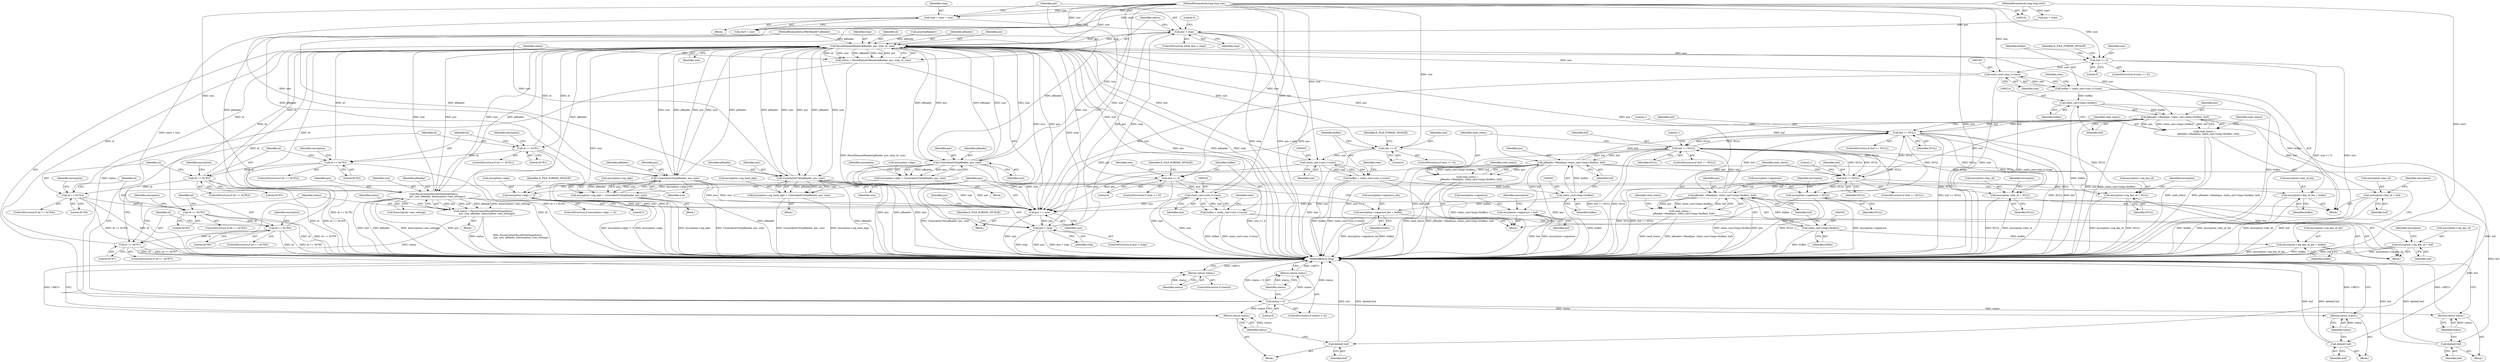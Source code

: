 digraph "0_Android_cc274e2abe8b2a6698a5c47d8aa4bb45f1f9538d_52@integer" {
"1000117" [label="(Call,stop = start + size)"];
"1000103" [label="(MethodParameterIn,long long start)"];
"1000104" [label="(MethodParameterIn,long long size)"];
"1000123" [label="(Call,pos < stop)"];
"1000132" [label="(Call,ParseElementHeader(pReader, pos, stop, id, size))"];
"1000130" [label="(Call,status = ParseElementHeader(pReader, pos, stop, id, size))"];
"1000139" [label="(Call,status < 0)"];
"1000142" [label="(Return,return status;)"];
"1000222" [label="(Return,return status;)"];
"1000291" [label="(Return,return status;)"];
"1000360" [label="(Return,return status;)"];
"1000145" [label="(Call,id == 0x7E1)"];
"1000167" [label="(Call,id == 0x7E2)"];
"1000236" [label="(Call,id == 0x7E3)"];
"1000305" [label="(Call,id == 0x7E4)"];
"1000374" [label="(Call,id == 0x7E5)"];
"1000388" [label="(Call,id == 0x7E6)"];
"1000402" [label="(Call,id == 0x7E7)"];
"1000153" [label="(Call,UnserializeUInt(pReader, pos, size))"];
"1000149" [label="(Call,encryption->algo = UnserializeUInt(pReader, pos, size))"];
"1000158" [label="(Call,encryption->algo != 5)"];
"1000421" [label="(Call,pos += size)"];
"1000425" [label="(Call,pos > stop)"];
"1000185" [label="(Call,size <= 0)"];
"1000193" [label="(Call,static_cast<size_t>(size))"];
"1000191" [label="(Call,buflen = static_cast<size_t>(size))"];
"1000213" [label="(Call,static_cast<long>(buflen))"];
"1000211" [label="(Call,pReader->Read(pos, static_cast<long>(buflen), buf))"];
"1000202" [label="(Call,buf == NULL)"];
"1000174" [label="(Call,encryption->key_id = NULL)"];
"1000243" [label="(Call,encryption->signature = NULL)"];
"1000271" [label="(Call,buf == NULL)"];
"1000280" [label="(Call,pReader->Read(pos, static_cast<long>(buflen), buf))"];
"1000278" [label="(Call,read_status =\n          pReader->Read(pos, static_cast<long>(buflen), buf))"];
"1000289" [label="(Call,delete[] buf)"];
"1000293" [label="(Call,encryption->signature = buf)"];
"1000340" [label="(Call,buf == NULL)"];
"1000312" [label="(Call,encryption->sig_key_id = NULL)"];
"1000349" [label="(Call,pReader->Read(pos, static_cast<long>(buflen), buf))"];
"1000347" [label="(Call,read_status =\n          pReader->Read(pos, static_cast<long>(buflen), buf))"];
"1000358" [label="(Call,delete[] buf)"];
"1000362" [label="(Call,encryption->sig_key_id = buf)"];
"1000209" [label="(Call,read_status =\n          pReader->Read(pos, static_cast<long>(buflen), buf))"];
"1000220" [label="(Call,delete[] buf)"];
"1000224" [label="(Call,encryption->key_id = buf)"];
"1000229" [label="(Call,encryption->key_id_len = buflen)"];
"1000254" [label="(Call,size <= 0)"];
"1000262" [label="(Call,static_cast<size_t>(size))"];
"1000260" [label="(Call,buflen = static_cast<size_t>(size))"];
"1000282" [label="(Call,static_cast<long>(buflen))"];
"1000298" [label="(Call,encryption->signature_len = buflen)"];
"1000323" [label="(Call,size <= 0)"];
"1000331" [label="(Call,static_cast<size_t>(size))"];
"1000329" [label="(Call,buflen = static_cast<size_t>(size))"];
"1000351" [label="(Call,static_cast<long>(buflen))"];
"1000367" [label="(Call,encryption->sig_key_id_len = buflen)"];
"1000382" [label="(Call,UnserializeUInt(pReader, pos, size))"];
"1000378" [label="(Call,encryption->sig_algo = UnserializeUInt(pReader, pos, size))"];
"1000396" [label="(Call,UnserializeUInt(pReader, pos, size))"];
"1000392" [label="(Call,encryption->sig_hash_algo = UnserializeUInt(pReader, pos, size))"];
"1000409" [label="(Call,ParseContentEncAESSettingsEntry(\n          pos, size, pReader, &encryption->aes_settings))"];
"1000407" [label="(Call,status = ParseContentEncAESSettingsEntry(\n          pos, size, pReader, &encryption->aes_settings))"];
"1000419" [label="(Return,return status;)"];
"1000292" [label="(Identifier,status)"];
"1000385" [label="(Identifier,size)"];
"1000243" [label="(Call,encryption->signature = NULL)"];
"1000349" [label="(Call,pReader->Read(pos, static_cast<long>(buflen), buf))"];
"1000220" [label="(Call,delete[] buf)"];
"1000258" [label="(Identifier,E_FILE_FORMAT_INVALID)"];
"1000151" [label="(Identifier,encryption)"];
"1000186" [label="(Identifier,size)"];
"1000362" [label="(Call,encryption->sig_key_id = buf)"];
"1000273" [label="(Identifier,NULL)"];
"1000422" [label="(Identifier,pos)"];
"1000137" [label="(Identifier,size)"];
"1000212" [label="(Identifier,pos)"];
"1000270" [label="(ControlStructure,if (buf == NULL))"];
"1000373" [label="(ControlStructure,if (id == 0x7E5))"];
"1000380" [label="(Identifier,encryption)"];
"1000117" [label="(Call,stop = start + size)"];
"1000141" [label="(Literal,0)"];
"1000213" [label="(Call,static_cast<long>(buflen))"];
"1000210" [label="(Identifier,read_status)"];
"1000219" [label="(Block,)"];
"1000156" [label="(Identifier,size)"];
"1000118" [label="(Identifier,stop)"];
"1000271" [label="(Call,buf == NULL)"];
"1000290" [label="(Identifier,buf)"];
"1000390" [label="(Literal,0x7E6)"];
"1000404" [label="(Literal,0x7E7)"];
"1000211" [label="(Call,pReader->Read(pos, static_cast<long>(buflen), buf))"];
"1000124" [label="(Identifier,pos)"];
"1000146" [label="(Identifier,id)"];
"1000178" [label="(Identifier,NULL)"];
"1000402" [label="(Call,id == 0x7E7)"];
"1000410" [label="(Identifier,pos)"];
"1000162" [label="(Literal,5)"];
"1000304" [label="(ControlStructure,if (id == 0x7E4))"];
"1000228" [label="(Identifier,buf)"];
"1000233" [label="(Identifier,buflen)"];
"1000241" [label="(Identifier,encryption)"];
"1000426" [label="(Identifier,pos)"];
"1000195" [label="(Identifier,size)"];
"1000154" [label="(Identifier,pReader)"];
"1000306" [label="(Identifier,id)"];
"1000132" [label="(Call,ParseElementHeader(pReader, pos, stop, id, size))"];
"1000170" [label="(Block,)"];
"1000313" [label="(Call,encryption->sig_key_id)"];
"1000145" [label="(Call,id == 0x7E1)"];
"1000209" [label="(Call,read_status =\n          pReader->Read(pos, static_cast<long>(buflen), buf))"];
"1000356" [label="(Identifier,read_status)"];
"1000431" [label="(Literal,0)"];
"1000379" [label="(Call,encryption->sig_algo)"];
"1000236" [label="(Call,id == 0x7E3)"];
"1000123" [label="(Call,pos < stop)"];
"1000144" [label="(ControlStructure,if (id == 0x7E1))"];
"1000325" [label="(Literal,0)"];
"1000126" [label="(Block,)"];
"1000287" [label="(Identifier,read_status)"];
"1000319" [label="(Identifier,encryption)"];
"1000247" [label="(Identifier,NULL)"];
"1000401" [label="(ControlStructure,if (id == 0x7E7))"];
"1000335" [label="(Identifier,char)"];
"1000367" [label="(Call,encryption->sig_key_id_len = buflen)"];
"1000143" [label="(Identifier,status)"];
"1000331" [label="(Call,static_cast<size_t>(size))"];
"1000167" [label="(Call,id == 0x7E2)"];
"1000291" [label="(Return,return status;)"];
"1000215" [label="(Identifier,buflen)"];
"1000297" [label="(Identifier,buf)"];
"1000256" [label="(Literal,0)"];
"1000371" [label="(Identifier,buflen)"];
"1000398" [label="(Identifier,pos)"];
"1000323" [label="(Call,size <= 0)"];
"1000189" [label="(Identifier,E_FILE_FORMAT_INVALID)"];
"1000340" [label="(Call,buf == NULL)"];
"1000432" [label="(MethodReturn,long)"];
"1000142" [label="(Return,return status;)"];
"1000164" [label="(Identifier,E_FILE_FORMAT_INVALID)"];
"1000119" [label="(Call,start + size)"];
"1000136" [label="(Identifier,id)"];
"1000160" [label="(Identifier,encryption)"];
"1000169" [label="(Literal,0x7E2)"];
"1000216" [label="(Identifier,buf)"];
"1000308" [label="(Block,)"];
"1000264" [label="(Identifier,size)"];
"1000375" [label="(Identifier,id)"];
"1000341" [label="(Identifier,buf)"];
"1000168" [label="(Identifier,id)"];
"1000423" [label="(Identifier,size)"];
"1000407" [label="(Call,status = ParseContentEncAESSettingsEntry(\n          pos, size, pReader, &encryption->aes_settings))"];
"1000149" [label="(Call,encryption->algo = UnserializeUInt(pReader, pos, size))"];
"1000244" [label="(Call,encryption->signature)"];
"1000272" [label="(Identifier,buf)"];
"1000383" [label="(Identifier,pReader)"];
"1000288" [label="(Block,)"];
"1000192" [label="(Identifier,buflen)"];
"1000260" [label="(Call,buflen = static_cast<size_t>(size))"];
"1000231" [label="(Identifier,encryption)"];
"1000361" [label="(Identifier,status)"];
"1000405" [label="(Block,)"];
"1000378" [label="(Call,encryption->sig_algo = UnserializeUInt(pReader, pos, size))"];
"1000310" [label="(Identifier,encryption)"];
"1000351" [label="(Call,static_cast<long>(buflen))"];
"1000425" [label="(Call,pos > stop)"];
"1000285" [label="(Identifier,buf)"];
"1000279" [label="(Identifier,read_status)"];
"1000348" [label="(Identifier,read_status)"];
"1000387" [label="(ControlStructure,if (id == 0x7E6))"];
"1000175" [label="(Call,encryption->key_id)"];
"1000250" [label="(Identifier,encryption)"];
"1000224" [label="(Call,encryption->key_id = buf)"];
"1000330" [label="(Identifier,buflen)"];
"1000427" [label="(Identifier,stop)"];
"1000345" [label="(Literal,1)"];
"1000122" [label="(ControlStructure,while (pos < stop))"];
"1000281" [label="(Identifier,pos)"];
"1000294" [label="(Call,encryption->signature)"];
"1000366" [label="(Identifier,buf)"];
"1000130" [label="(Call,status = ParseElementHeader(pReader, pos, stop, id, size))"];
"1000360" [label="(Return,return status;)"];
"1000222" [label="(Return,return status;)"];
"1000155" [label="(Identifier,pos)"];
"1000157" [label="(ControlStructure,if (encryption->algo != 5))"];
"1000104" [label="(MethodParameterIn,long long size)"];
"1000204" [label="(Identifier,NULL)"];
"1000305" [label="(Call,id == 0x7E4)"];
"1000359" [label="(Identifier,buf)"];
"1000148" [label="(Block,)"];
"1000108" [label="(Call,assert(pReader))"];
"1000147" [label="(Literal,0x7E1)"];
"1000289" [label="(Call,delete[] buf)"];
"1000354" [label="(Identifier,buf)"];
"1000409" [label="(Call,ParseContentEncAESSettingsEntry(\n          pos, size, pReader, &encryption->aes_settings))"];
"1000376" [label="(Literal,0x7E5)"];
"1000230" [label="(Call,encryption->key_id_len)"];
"1000299" [label="(Call,encryption->signature_len)"];
"1000153" [label="(Call,UnserializeUInt(pReader, pos, size))"];
"1000133" [label="(Identifier,pReader)"];
"1000300" [label="(Identifier,encryption)"];
"1000393" [label="(Call,encryption->sig_hash_algo)"];
"1000131" [label="(Identifier,status)"];
"1000107" [label="(Block,)"];
"1000421" [label="(Call,pos += size)"];
"1000103" [label="(MethodParameterIn,long long start)"];
"1000282" [label="(Call,static_cast<long>(buflen))"];
"1000347" [label="(Call,read_status =\n          pReader->Read(pos, static_cast<long>(buflen), buf))"];
"1000329" [label="(Call,buflen = static_cast<size_t>(size))"];
"1000253" [label="(ControlStructure,if (size <= 0))"];
"1000358" [label="(Call,delete[] buf)"];
"1000368" [label="(Call,encryption->sig_key_id_len)"];
"1000134" [label="(Identifier,pos)"];
"1000280" [label="(Call,pReader->Read(pos, static_cast<long>(buflen), buf))"];
"1000408" [label="(Identifier,status)"];
"1000174" [label="(Call,encryption->key_id = NULL)"];
"1000420" [label="(Identifier,status)"];
"1000276" [label="(Literal,1)"];
"1000417" [label="(ControlStructure,if (status))"];
"1000105" [label="(MethodParameterIn,IMkvReader* pReader)"];
"1000150" [label="(Call,encryption->algo)"];
"1000394" [label="(Identifier,encryption)"];
"1000158" [label="(Call,encryption->algo != 5)"];
"1000262" [label="(Call,static_cast<size_t>(size))"];
"1000403" [label="(Identifier,id)"];
"1000389" [label="(Identifier,id)"];
"1000384" [label="(Identifier,pos)"];
"1000342" [label="(Identifier,NULL)"];
"1000324" [label="(Identifier,size)"];
"1000392" [label="(Call,encryption->sig_hash_algo = UnserializeUInt(pReader, pos, size))"];
"1000369" [label="(Identifier,encryption)"];
"1000254" [label="(Call,size <= 0)"];
"1000278" [label="(Call,read_status =\n          pReader->Read(pos, static_cast<long>(buflen), buf))"];
"1000327" [label="(Identifier,E_FILE_FORMAT_INVALID)"];
"1000139" [label="(Call,status < 0)"];
"1000166" [label="(ControlStructure,if (id == 0x7E2))"];
"1000197" [label="(Identifier,char)"];
"1000388" [label="(Call,id == 0x7E6)"];
"1000382" [label="(Call,UnserializeUInt(pReader, pos, size))"];
"1000307" [label="(Literal,0x7E4)"];
"1000413" [label="(Call,&encryption->aes_settings)"];
"1000374" [label="(Call,id == 0x7E5)"];
"1000316" [label="(Identifier,NULL)"];
"1000221" [label="(Identifier,buf)"];
"1000191" [label="(Call,buflen = static_cast<size_t>(size))"];
"1000411" [label="(Identifier,size)"];
"1000424" [label="(ControlStructure,if (pos > stop))"];
"1000223" [label="(Identifier,status)"];
"1000284" [label="(Identifier,buflen)"];
"1000225" [label="(Call,encryption->key_id)"];
"1000140" [label="(Identifier,status)"];
"1000113" [label="(Call,pos = start)"];
"1000184" [label="(ControlStructure,if (size <= 0))"];
"1000353" [label="(Identifier,buflen)"];
"1000418" [label="(Identifier,status)"];
"1000138" [label="(ControlStructure,if (status < 0))"];
"1000135" [label="(Identifier,stop)"];
"1000203" [label="(Identifier,buf)"];
"1000298" [label="(Call,encryption->signature_len = buflen)"];
"1000312" [label="(Call,encryption->sig_key_id = NULL)"];
"1000391" [label="(Block,)"];
"1000419" [label="(Return,return status;)"];
"1000396" [label="(Call,UnserializeUInt(pReader, pos, size))"];
"1000237" [label="(Identifier,id)"];
"1000229" [label="(Call,encryption->key_id_len = buflen)"];
"1000266" [label="(Identifier,char)"];
"1000207" [label="(Literal,1)"];
"1000159" [label="(Call,encryption->algo)"];
"1000125" [label="(Identifier,stop)"];
"1000187" [label="(Literal,0)"];
"1000293" [label="(Call,encryption->signature = buf)"];
"1000377" [label="(Block,)"];
"1000255" [label="(Identifier,size)"];
"1000429" [label="(Identifier,E_FILE_FORMAT_INVALID)"];
"1000322" [label="(ControlStructure,if (size <= 0))"];
"1000235" [label="(ControlStructure,if (id == 0x7E3))"];
"1000397" [label="(Identifier,pReader)"];
"1000202" [label="(Call,buf == NULL)"];
"1000350" [label="(Identifier,pos)"];
"1000238" [label="(Literal,0x7E3)"];
"1000201" [label="(ControlStructure,if (buf == NULL))"];
"1000399" [label="(Identifier,size)"];
"1000261" [label="(Identifier,buflen)"];
"1000412" [label="(Identifier,pReader)"];
"1000357" [label="(Block,)"];
"1000218" [label="(Identifier,read_status)"];
"1000333" [label="(Identifier,size)"];
"1000339" [label="(ControlStructure,if (buf == NULL))"];
"1000172" [label="(Identifier,encryption)"];
"1000185" [label="(Call,size <= 0)"];
"1000193" [label="(Call,static_cast<size_t>(size))"];
"1000363" [label="(Call,encryption->sig_key_id)"];
"1000302" [label="(Identifier,buflen)"];
"1000239" [label="(Block,)"];
"1000181" [label="(Identifier,encryption)"];
"1000117" -> "1000107"  [label="AST: "];
"1000117" -> "1000119"  [label="CFG: "];
"1000118" -> "1000117"  [label="AST: "];
"1000119" -> "1000117"  [label="AST: "];
"1000124" -> "1000117"  [label="CFG: "];
"1000117" -> "1000432"  [label="DDG: start + size"];
"1000103" -> "1000117"  [label="DDG: start"];
"1000104" -> "1000117"  [label="DDG: size"];
"1000117" -> "1000123"  [label="DDG: stop"];
"1000103" -> "1000102"  [label="AST: "];
"1000103" -> "1000432"  [label="DDG: start"];
"1000103" -> "1000113"  [label="DDG: start"];
"1000103" -> "1000119"  [label="DDG: start"];
"1000104" -> "1000102"  [label="AST: "];
"1000104" -> "1000432"  [label="DDG: size"];
"1000104" -> "1000119"  [label="DDG: size"];
"1000104" -> "1000132"  [label="DDG: size"];
"1000104" -> "1000153"  [label="DDG: size"];
"1000104" -> "1000185"  [label="DDG: size"];
"1000104" -> "1000193"  [label="DDG: size"];
"1000104" -> "1000254"  [label="DDG: size"];
"1000104" -> "1000262"  [label="DDG: size"];
"1000104" -> "1000323"  [label="DDG: size"];
"1000104" -> "1000331"  [label="DDG: size"];
"1000104" -> "1000382"  [label="DDG: size"];
"1000104" -> "1000396"  [label="DDG: size"];
"1000104" -> "1000409"  [label="DDG: size"];
"1000104" -> "1000421"  [label="DDG: size"];
"1000123" -> "1000122"  [label="AST: "];
"1000123" -> "1000125"  [label="CFG: "];
"1000124" -> "1000123"  [label="AST: "];
"1000125" -> "1000123"  [label="AST: "];
"1000131" -> "1000123"  [label="CFG: "];
"1000431" -> "1000123"  [label="CFG: "];
"1000123" -> "1000432"  [label="DDG: stop"];
"1000123" -> "1000432"  [label="DDG: pos < stop"];
"1000123" -> "1000432"  [label="DDG: pos"];
"1000113" -> "1000123"  [label="DDG: pos"];
"1000425" -> "1000123"  [label="DDG: pos"];
"1000425" -> "1000123"  [label="DDG: stop"];
"1000123" -> "1000132"  [label="DDG: pos"];
"1000123" -> "1000132"  [label="DDG: stop"];
"1000132" -> "1000130"  [label="AST: "];
"1000132" -> "1000137"  [label="CFG: "];
"1000133" -> "1000132"  [label="AST: "];
"1000134" -> "1000132"  [label="AST: "];
"1000135" -> "1000132"  [label="AST: "];
"1000136" -> "1000132"  [label="AST: "];
"1000137" -> "1000132"  [label="AST: "];
"1000130" -> "1000132"  [label="CFG: "];
"1000132" -> "1000432"  [label="DDG: pos"];
"1000132" -> "1000432"  [label="DDG: pReader"];
"1000132" -> "1000432"  [label="DDG: stop"];
"1000132" -> "1000432"  [label="DDG: id"];
"1000132" -> "1000432"  [label="DDG: size"];
"1000132" -> "1000130"  [label="DDG: id"];
"1000132" -> "1000130"  [label="DDG: size"];
"1000132" -> "1000130"  [label="DDG: pReader"];
"1000132" -> "1000130"  [label="DDG: stop"];
"1000132" -> "1000130"  [label="DDG: pos"];
"1000396" -> "1000132"  [label="DDG: pReader"];
"1000396" -> "1000132"  [label="DDG: size"];
"1000382" -> "1000132"  [label="DDG: pReader"];
"1000382" -> "1000132"  [label="DDG: size"];
"1000409" -> "1000132"  [label="DDG: pReader"];
"1000409" -> "1000132"  [label="DDG: size"];
"1000153" -> "1000132"  [label="DDG: pReader"];
"1000153" -> "1000132"  [label="DDG: size"];
"1000108" -> "1000132"  [label="DDG: pReader"];
"1000105" -> "1000132"  [label="DDG: pReader"];
"1000167" -> "1000132"  [label="DDG: id"];
"1000374" -> "1000132"  [label="DDG: id"];
"1000236" -> "1000132"  [label="DDG: id"];
"1000388" -> "1000132"  [label="DDG: id"];
"1000402" -> "1000132"  [label="DDG: id"];
"1000305" -> "1000132"  [label="DDG: id"];
"1000145" -> "1000132"  [label="DDG: id"];
"1000331" -> "1000132"  [label="DDG: size"];
"1000193" -> "1000132"  [label="DDG: size"];
"1000262" -> "1000132"  [label="DDG: size"];
"1000132" -> "1000145"  [label="DDG: id"];
"1000132" -> "1000153"  [label="DDG: pReader"];
"1000132" -> "1000153"  [label="DDG: pos"];
"1000132" -> "1000153"  [label="DDG: size"];
"1000132" -> "1000185"  [label="DDG: size"];
"1000132" -> "1000211"  [label="DDG: pos"];
"1000132" -> "1000254"  [label="DDG: size"];
"1000132" -> "1000280"  [label="DDG: pos"];
"1000132" -> "1000323"  [label="DDG: size"];
"1000132" -> "1000349"  [label="DDG: pos"];
"1000132" -> "1000382"  [label="DDG: pReader"];
"1000132" -> "1000382"  [label="DDG: pos"];
"1000132" -> "1000382"  [label="DDG: size"];
"1000132" -> "1000396"  [label="DDG: pReader"];
"1000132" -> "1000396"  [label="DDG: pos"];
"1000132" -> "1000396"  [label="DDG: size"];
"1000132" -> "1000409"  [label="DDG: pos"];
"1000132" -> "1000409"  [label="DDG: size"];
"1000132" -> "1000409"  [label="DDG: pReader"];
"1000132" -> "1000421"  [label="DDG: size"];
"1000132" -> "1000421"  [label="DDG: pos"];
"1000132" -> "1000425"  [label="DDG: stop"];
"1000130" -> "1000126"  [label="AST: "];
"1000131" -> "1000130"  [label="AST: "];
"1000140" -> "1000130"  [label="CFG: "];
"1000130" -> "1000432"  [label="DDG: ParseElementHeader(pReader, pos, stop, id, size)"];
"1000130" -> "1000139"  [label="DDG: status"];
"1000139" -> "1000138"  [label="AST: "];
"1000139" -> "1000141"  [label="CFG: "];
"1000140" -> "1000139"  [label="AST: "];
"1000141" -> "1000139"  [label="AST: "];
"1000143" -> "1000139"  [label="CFG: "];
"1000146" -> "1000139"  [label="CFG: "];
"1000139" -> "1000432"  [label="DDG: status < 0"];
"1000139" -> "1000432"  [label="DDG: status"];
"1000139" -> "1000142"  [label="DDG: status"];
"1000139" -> "1000222"  [label="DDG: status"];
"1000139" -> "1000291"  [label="DDG: status"];
"1000139" -> "1000360"  [label="DDG: status"];
"1000142" -> "1000138"  [label="AST: "];
"1000142" -> "1000143"  [label="CFG: "];
"1000143" -> "1000142"  [label="AST: "];
"1000432" -> "1000142"  [label="CFG: "];
"1000142" -> "1000432"  [label="DDG: <RET>"];
"1000143" -> "1000142"  [label="DDG: status"];
"1000222" -> "1000219"  [label="AST: "];
"1000222" -> "1000223"  [label="CFG: "];
"1000223" -> "1000222"  [label="AST: "];
"1000432" -> "1000222"  [label="CFG: "];
"1000222" -> "1000432"  [label="DDG: <RET>"];
"1000223" -> "1000222"  [label="DDG: status"];
"1000291" -> "1000288"  [label="AST: "];
"1000291" -> "1000292"  [label="CFG: "];
"1000292" -> "1000291"  [label="AST: "];
"1000432" -> "1000291"  [label="CFG: "];
"1000291" -> "1000432"  [label="DDG: <RET>"];
"1000292" -> "1000291"  [label="DDG: status"];
"1000360" -> "1000357"  [label="AST: "];
"1000360" -> "1000361"  [label="CFG: "];
"1000361" -> "1000360"  [label="AST: "];
"1000432" -> "1000360"  [label="CFG: "];
"1000360" -> "1000432"  [label="DDG: <RET>"];
"1000361" -> "1000360"  [label="DDG: status"];
"1000145" -> "1000144"  [label="AST: "];
"1000145" -> "1000147"  [label="CFG: "];
"1000146" -> "1000145"  [label="AST: "];
"1000147" -> "1000145"  [label="AST: "];
"1000151" -> "1000145"  [label="CFG: "];
"1000168" -> "1000145"  [label="CFG: "];
"1000145" -> "1000432"  [label="DDG: id == 0x7E1"];
"1000145" -> "1000432"  [label="DDG: id"];
"1000145" -> "1000167"  [label="DDG: id"];
"1000167" -> "1000166"  [label="AST: "];
"1000167" -> "1000169"  [label="CFG: "];
"1000168" -> "1000167"  [label="AST: "];
"1000169" -> "1000167"  [label="AST: "];
"1000172" -> "1000167"  [label="CFG: "];
"1000237" -> "1000167"  [label="CFG: "];
"1000167" -> "1000432"  [label="DDG: id"];
"1000167" -> "1000432"  [label="DDG: id == 0x7E2"];
"1000167" -> "1000236"  [label="DDG: id"];
"1000236" -> "1000235"  [label="AST: "];
"1000236" -> "1000238"  [label="CFG: "];
"1000237" -> "1000236"  [label="AST: "];
"1000238" -> "1000236"  [label="AST: "];
"1000241" -> "1000236"  [label="CFG: "];
"1000306" -> "1000236"  [label="CFG: "];
"1000236" -> "1000432"  [label="DDG: id"];
"1000236" -> "1000432"  [label="DDG: id == 0x7E3"];
"1000236" -> "1000305"  [label="DDG: id"];
"1000305" -> "1000304"  [label="AST: "];
"1000305" -> "1000307"  [label="CFG: "];
"1000306" -> "1000305"  [label="AST: "];
"1000307" -> "1000305"  [label="AST: "];
"1000310" -> "1000305"  [label="CFG: "];
"1000375" -> "1000305"  [label="CFG: "];
"1000305" -> "1000432"  [label="DDG: id == 0x7E4"];
"1000305" -> "1000432"  [label="DDG: id"];
"1000305" -> "1000374"  [label="DDG: id"];
"1000374" -> "1000373"  [label="AST: "];
"1000374" -> "1000376"  [label="CFG: "];
"1000375" -> "1000374"  [label="AST: "];
"1000376" -> "1000374"  [label="AST: "];
"1000380" -> "1000374"  [label="CFG: "];
"1000389" -> "1000374"  [label="CFG: "];
"1000374" -> "1000432"  [label="DDG: id"];
"1000374" -> "1000432"  [label="DDG: id == 0x7E5"];
"1000374" -> "1000388"  [label="DDG: id"];
"1000388" -> "1000387"  [label="AST: "];
"1000388" -> "1000390"  [label="CFG: "];
"1000389" -> "1000388"  [label="AST: "];
"1000390" -> "1000388"  [label="AST: "];
"1000394" -> "1000388"  [label="CFG: "];
"1000403" -> "1000388"  [label="CFG: "];
"1000388" -> "1000432"  [label="DDG: id"];
"1000388" -> "1000432"  [label="DDG: id == 0x7E6"];
"1000388" -> "1000402"  [label="DDG: id"];
"1000402" -> "1000401"  [label="AST: "];
"1000402" -> "1000404"  [label="CFG: "];
"1000403" -> "1000402"  [label="AST: "];
"1000404" -> "1000402"  [label="AST: "];
"1000408" -> "1000402"  [label="CFG: "];
"1000422" -> "1000402"  [label="CFG: "];
"1000402" -> "1000432"  [label="DDG: id == 0x7E7"];
"1000402" -> "1000432"  [label="DDG: id"];
"1000153" -> "1000149"  [label="AST: "];
"1000153" -> "1000156"  [label="CFG: "];
"1000154" -> "1000153"  [label="AST: "];
"1000155" -> "1000153"  [label="AST: "];
"1000156" -> "1000153"  [label="AST: "];
"1000149" -> "1000153"  [label="CFG: "];
"1000153" -> "1000432"  [label="DDG: pos"];
"1000153" -> "1000432"  [label="DDG: pReader"];
"1000153" -> "1000432"  [label="DDG: size"];
"1000153" -> "1000149"  [label="DDG: pReader"];
"1000153" -> "1000149"  [label="DDG: pos"];
"1000153" -> "1000149"  [label="DDG: size"];
"1000105" -> "1000153"  [label="DDG: pReader"];
"1000153" -> "1000421"  [label="DDG: size"];
"1000153" -> "1000421"  [label="DDG: pos"];
"1000149" -> "1000148"  [label="AST: "];
"1000150" -> "1000149"  [label="AST: "];
"1000160" -> "1000149"  [label="CFG: "];
"1000149" -> "1000432"  [label="DDG: UnserializeUInt(pReader, pos, size)"];
"1000149" -> "1000158"  [label="DDG: encryption->algo"];
"1000158" -> "1000157"  [label="AST: "];
"1000158" -> "1000162"  [label="CFG: "];
"1000159" -> "1000158"  [label="AST: "];
"1000162" -> "1000158"  [label="AST: "];
"1000164" -> "1000158"  [label="CFG: "];
"1000422" -> "1000158"  [label="CFG: "];
"1000158" -> "1000432"  [label="DDG: encryption->algo"];
"1000158" -> "1000432"  [label="DDG: encryption->algo != 5"];
"1000421" -> "1000126"  [label="AST: "];
"1000421" -> "1000423"  [label="CFG: "];
"1000422" -> "1000421"  [label="AST: "];
"1000423" -> "1000421"  [label="AST: "];
"1000426" -> "1000421"  [label="CFG: "];
"1000421" -> "1000432"  [label="DDG: size"];
"1000331" -> "1000421"  [label="DDG: size"];
"1000409" -> "1000421"  [label="DDG: size"];
"1000409" -> "1000421"  [label="DDG: pos"];
"1000193" -> "1000421"  [label="DDG: size"];
"1000262" -> "1000421"  [label="DDG: size"];
"1000396" -> "1000421"  [label="DDG: size"];
"1000396" -> "1000421"  [label="DDG: pos"];
"1000382" -> "1000421"  [label="DDG: size"];
"1000382" -> "1000421"  [label="DDG: pos"];
"1000211" -> "1000421"  [label="DDG: pos"];
"1000280" -> "1000421"  [label="DDG: pos"];
"1000349" -> "1000421"  [label="DDG: pos"];
"1000421" -> "1000425"  [label="DDG: pos"];
"1000425" -> "1000424"  [label="AST: "];
"1000425" -> "1000427"  [label="CFG: "];
"1000426" -> "1000425"  [label="AST: "];
"1000427" -> "1000425"  [label="AST: "];
"1000124" -> "1000425"  [label="CFG: "];
"1000429" -> "1000425"  [label="CFG: "];
"1000425" -> "1000432"  [label="DDG: stop"];
"1000425" -> "1000432"  [label="DDG: pos"];
"1000425" -> "1000432"  [label="DDG: pos > stop"];
"1000185" -> "1000184"  [label="AST: "];
"1000185" -> "1000187"  [label="CFG: "];
"1000186" -> "1000185"  [label="AST: "];
"1000187" -> "1000185"  [label="AST: "];
"1000189" -> "1000185"  [label="CFG: "];
"1000192" -> "1000185"  [label="CFG: "];
"1000185" -> "1000432"  [label="DDG: size"];
"1000185" -> "1000432"  [label="DDG: size <= 0"];
"1000185" -> "1000193"  [label="DDG: size"];
"1000193" -> "1000191"  [label="AST: "];
"1000193" -> "1000195"  [label="CFG: "];
"1000194" -> "1000193"  [label="AST: "];
"1000195" -> "1000193"  [label="AST: "];
"1000191" -> "1000193"  [label="CFG: "];
"1000193" -> "1000432"  [label="DDG: size"];
"1000193" -> "1000191"  [label="DDG: size"];
"1000191" -> "1000170"  [label="AST: "];
"1000192" -> "1000191"  [label="AST: "];
"1000197" -> "1000191"  [label="CFG: "];
"1000191" -> "1000432"  [label="DDG: static_cast<size_t>(size)"];
"1000191" -> "1000432"  [label="DDG: buflen"];
"1000191" -> "1000213"  [label="DDG: buflen"];
"1000213" -> "1000211"  [label="AST: "];
"1000213" -> "1000215"  [label="CFG: "];
"1000214" -> "1000213"  [label="AST: "];
"1000215" -> "1000213"  [label="AST: "];
"1000216" -> "1000213"  [label="CFG: "];
"1000213" -> "1000432"  [label="DDG: buflen"];
"1000213" -> "1000211"  [label="DDG: buflen"];
"1000213" -> "1000229"  [label="DDG: buflen"];
"1000211" -> "1000209"  [label="AST: "];
"1000211" -> "1000216"  [label="CFG: "];
"1000212" -> "1000211"  [label="AST: "];
"1000216" -> "1000211"  [label="AST: "];
"1000209" -> "1000211"  [label="CFG: "];
"1000211" -> "1000432"  [label="DDG: pos"];
"1000211" -> "1000432"  [label="DDG: static_cast<long>(buflen)"];
"1000211" -> "1000202"  [label="DDG: buf"];
"1000211" -> "1000209"  [label="DDG: pos"];
"1000211" -> "1000209"  [label="DDG: static_cast<long>(buflen)"];
"1000211" -> "1000209"  [label="DDG: buf"];
"1000202" -> "1000211"  [label="DDG: buf"];
"1000211" -> "1000220"  [label="DDG: buf"];
"1000211" -> "1000224"  [label="DDG: buf"];
"1000211" -> "1000271"  [label="DDG: buf"];
"1000211" -> "1000340"  [label="DDG: buf"];
"1000202" -> "1000201"  [label="AST: "];
"1000202" -> "1000204"  [label="CFG: "];
"1000203" -> "1000202"  [label="AST: "];
"1000204" -> "1000202"  [label="AST: "];
"1000207" -> "1000202"  [label="CFG: "];
"1000210" -> "1000202"  [label="CFG: "];
"1000202" -> "1000432"  [label="DDG: buf"];
"1000202" -> "1000432"  [label="DDG: buf == NULL"];
"1000202" -> "1000432"  [label="DDG: NULL"];
"1000202" -> "1000174"  [label="DDG: NULL"];
"1000349" -> "1000202"  [label="DDG: buf"];
"1000280" -> "1000202"  [label="DDG: buf"];
"1000340" -> "1000202"  [label="DDG: NULL"];
"1000271" -> "1000202"  [label="DDG: NULL"];
"1000202" -> "1000243"  [label="DDG: NULL"];
"1000202" -> "1000271"  [label="DDG: NULL"];
"1000202" -> "1000312"  [label="DDG: NULL"];
"1000202" -> "1000340"  [label="DDG: NULL"];
"1000174" -> "1000170"  [label="AST: "];
"1000174" -> "1000178"  [label="CFG: "];
"1000175" -> "1000174"  [label="AST: "];
"1000178" -> "1000174"  [label="AST: "];
"1000181" -> "1000174"  [label="CFG: "];
"1000174" -> "1000432"  [label="DDG: NULL"];
"1000174" -> "1000432"  [label="DDG: encryption->key_id"];
"1000340" -> "1000174"  [label="DDG: NULL"];
"1000271" -> "1000174"  [label="DDG: NULL"];
"1000243" -> "1000239"  [label="AST: "];
"1000243" -> "1000247"  [label="CFG: "];
"1000244" -> "1000243"  [label="AST: "];
"1000247" -> "1000243"  [label="AST: "];
"1000250" -> "1000243"  [label="CFG: "];
"1000243" -> "1000432"  [label="DDG: encryption->signature"];
"1000243" -> "1000432"  [label="DDG: NULL"];
"1000340" -> "1000243"  [label="DDG: NULL"];
"1000271" -> "1000243"  [label="DDG: NULL"];
"1000271" -> "1000270"  [label="AST: "];
"1000271" -> "1000273"  [label="CFG: "];
"1000272" -> "1000271"  [label="AST: "];
"1000273" -> "1000271"  [label="AST: "];
"1000276" -> "1000271"  [label="CFG: "];
"1000279" -> "1000271"  [label="CFG: "];
"1000271" -> "1000432"  [label="DDG: NULL"];
"1000271" -> "1000432"  [label="DDG: buf"];
"1000271" -> "1000432"  [label="DDG: buf == NULL"];
"1000349" -> "1000271"  [label="DDG: buf"];
"1000280" -> "1000271"  [label="DDG: buf"];
"1000340" -> "1000271"  [label="DDG: NULL"];
"1000271" -> "1000280"  [label="DDG: buf"];
"1000271" -> "1000312"  [label="DDG: NULL"];
"1000271" -> "1000340"  [label="DDG: NULL"];
"1000280" -> "1000278"  [label="AST: "];
"1000280" -> "1000285"  [label="CFG: "];
"1000281" -> "1000280"  [label="AST: "];
"1000282" -> "1000280"  [label="AST: "];
"1000285" -> "1000280"  [label="AST: "];
"1000278" -> "1000280"  [label="CFG: "];
"1000280" -> "1000432"  [label="DDG: static_cast<long>(buflen)"];
"1000280" -> "1000432"  [label="DDG: pos"];
"1000280" -> "1000278"  [label="DDG: pos"];
"1000280" -> "1000278"  [label="DDG: static_cast<long>(buflen)"];
"1000280" -> "1000278"  [label="DDG: buf"];
"1000282" -> "1000280"  [label="DDG: buflen"];
"1000280" -> "1000289"  [label="DDG: buf"];
"1000280" -> "1000293"  [label="DDG: buf"];
"1000280" -> "1000340"  [label="DDG: buf"];
"1000278" -> "1000239"  [label="AST: "];
"1000279" -> "1000278"  [label="AST: "];
"1000287" -> "1000278"  [label="CFG: "];
"1000278" -> "1000432"  [label="DDG: pReader->Read(pos, static_cast<long>(buflen), buf)"];
"1000278" -> "1000432"  [label="DDG: read_status"];
"1000289" -> "1000288"  [label="AST: "];
"1000289" -> "1000290"  [label="CFG: "];
"1000290" -> "1000289"  [label="AST: "];
"1000292" -> "1000289"  [label="CFG: "];
"1000289" -> "1000432"  [label="DDG: buf"];
"1000289" -> "1000432"  [label="DDG: delete[] buf"];
"1000293" -> "1000239"  [label="AST: "];
"1000293" -> "1000297"  [label="CFG: "];
"1000294" -> "1000293"  [label="AST: "];
"1000297" -> "1000293"  [label="AST: "];
"1000300" -> "1000293"  [label="CFG: "];
"1000293" -> "1000432"  [label="DDG: encryption->signature"];
"1000293" -> "1000432"  [label="DDG: buf"];
"1000340" -> "1000339"  [label="AST: "];
"1000340" -> "1000342"  [label="CFG: "];
"1000341" -> "1000340"  [label="AST: "];
"1000342" -> "1000340"  [label="AST: "];
"1000345" -> "1000340"  [label="CFG: "];
"1000348" -> "1000340"  [label="CFG: "];
"1000340" -> "1000432"  [label="DDG: NULL"];
"1000340" -> "1000432"  [label="DDG: buf == NULL"];
"1000340" -> "1000432"  [label="DDG: buf"];
"1000340" -> "1000312"  [label="DDG: NULL"];
"1000349" -> "1000340"  [label="DDG: buf"];
"1000340" -> "1000349"  [label="DDG: buf"];
"1000312" -> "1000308"  [label="AST: "];
"1000312" -> "1000316"  [label="CFG: "];
"1000313" -> "1000312"  [label="AST: "];
"1000316" -> "1000312"  [label="AST: "];
"1000319" -> "1000312"  [label="CFG: "];
"1000312" -> "1000432"  [label="DDG: NULL"];
"1000312" -> "1000432"  [label="DDG: encryption->sig_key_id"];
"1000349" -> "1000347"  [label="AST: "];
"1000349" -> "1000354"  [label="CFG: "];
"1000350" -> "1000349"  [label="AST: "];
"1000351" -> "1000349"  [label="AST: "];
"1000354" -> "1000349"  [label="AST: "];
"1000347" -> "1000349"  [label="CFG: "];
"1000349" -> "1000432"  [label="DDG: static_cast<long>(buflen)"];
"1000349" -> "1000432"  [label="DDG: pos"];
"1000349" -> "1000347"  [label="DDG: pos"];
"1000349" -> "1000347"  [label="DDG: static_cast<long>(buflen)"];
"1000349" -> "1000347"  [label="DDG: buf"];
"1000351" -> "1000349"  [label="DDG: buflen"];
"1000349" -> "1000358"  [label="DDG: buf"];
"1000349" -> "1000362"  [label="DDG: buf"];
"1000347" -> "1000308"  [label="AST: "];
"1000348" -> "1000347"  [label="AST: "];
"1000356" -> "1000347"  [label="CFG: "];
"1000347" -> "1000432"  [label="DDG: pReader->Read(pos, static_cast<long>(buflen), buf)"];
"1000347" -> "1000432"  [label="DDG: read_status"];
"1000358" -> "1000357"  [label="AST: "];
"1000358" -> "1000359"  [label="CFG: "];
"1000359" -> "1000358"  [label="AST: "];
"1000361" -> "1000358"  [label="CFG: "];
"1000358" -> "1000432"  [label="DDG: delete[] buf"];
"1000358" -> "1000432"  [label="DDG: buf"];
"1000362" -> "1000308"  [label="AST: "];
"1000362" -> "1000366"  [label="CFG: "];
"1000363" -> "1000362"  [label="AST: "];
"1000366" -> "1000362"  [label="AST: "];
"1000369" -> "1000362"  [label="CFG: "];
"1000362" -> "1000432"  [label="DDG: buf"];
"1000362" -> "1000432"  [label="DDG: encryption->sig_key_id"];
"1000209" -> "1000170"  [label="AST: "];
"1000210" -> "1000209"  [label="AST: "];
"1000218" -> "1000209"  [label="CFG: "];
"1000209" -> "1000432"  [label="DDG: read_status"];
"1000209" -> "1000432"  [label="DDG: pReader->Read(pos, static_cast<long>(buflen), buf)"];
"1000220" -> "1000219"  [label="AST: "];
"1000220" -> "1000221"  [label="CFG: "];
"1000221" -> "1000220"  [label="AST: "];
"1000223" -> "1000220"  [label="CFG: "];
"1000220" -> "1000432"  [label="DDG: buf"];
"1000220" -> "1000432"  [label="DDG: delete[] buf"];
"1000224" -> "1000170"  [label="AST: "];
"1000224" -> "1000228"  [label="CFG: "];
"1000225" -> "1000224"  [label="AST: "];
"1000228" -> "1000224"  [label="AST: "];
"1000231" -> "1000224"  [label="CFG: "];
"1000224" -> "1000432"  [label="DDG: encryption->key_id"];
"1000224" -> "1000432"  [label="DDG: buf"];
"1000229" -> "1000170"  [label="AST: "];
"1000229" -> "1000233"  [label="CFG: "];
"1000230" -> "1000229"  [label="AST: "];
"1000233" -> "1000229"  [label="AST: "];
"1000422" -> "1000229"  [label="CFG: "];
"1000229" -> "1000432"  [label="DDG: buflen"];
"1000229" -> "1000432"  [label="DDG: encryption->key_id_len"];
"1000254" -> "1000253"  [label="AST: "];
"1000254" -> "1000256"  [label="CFG: "];
"1000255" -> "1000254"  [label="AST: "];
"1000256" -> "1000254"  [label="AST: "];
"1000258" -> "1000254"  [label="CFG: "];
"1000261" -> "1000254"  [label="CFG: "];
"1000254" -> "1000432"  [label="DDG: size"];
"1000254" -> "1000432"  [label="DDG: size <= 0"];
"1000254" -> "1000262"  [label="DDG: size"];
"1000262" -> "1000260"  [label="AST: "];
"1000262" -> "1000264"  [label="CFG: "];
"1000263" -> "1000262"  [label="AST: "];
"1000264" -> "1000262"  [label="AST: "];
"1000260" -> "1000262"  [label="CFG: "];
"1000262" -> "1000432"  [label="DDG: size"];
"1000262" -> "1000260"  [label="DDG: size"];
"1000260" -> "1000239"  [label="AST: "];
"1000261" -> "1000260"  [label="AST: "];
"1000266" -> "1000260"  [label="CFG: "];
"1000260" -> "1000432"  [label="DDG: static_cast<size_t>(size)"];
"1000260" -> "1000432"  [label="DDG: buflen"];
"1000260" -> "1000282"  [label="DDG: buflen"];
"1000282" -> "1000284"  [label="CFG: "];
"1000283" -> "1000282"  [label="AST: "];
"1000284" -> "1000282"  [label="AST: "];
"1000285" -> "1000282"  [label="CFG: "];
"1000282" -> "1000432"  [label="DDG: buflen"];
"1000282" -> "1000298"  [label="DDG: buflen"];
"1000298" -> "1000239"  [label="AST: "];
"1000298" -> "1000302"  [label="CFG: "];
"1000299" -> "1000298"  [label="AST: "];
"1000302" -> "1000298"  [label="AST: "];
"1000422" -> "1000298"  [label="CFG: "];
"1000298" -> "1000432"  [label="DDG: encryption->signature_len"];
"1000298" -> "1000432"  [label="DDG: buflen"];
"1000323" -> "1000322"  [label="AST: "];
"1000323" -> "1000325"  [label="CFG: "];
"1000324" -> "1000323"  [label="AST: "];
"1000325" -> "1000323"  [label="AST: "];
"1000327" -> "1000323"  [label="CFG: "];
"1000330" -> "1000323"  [label="CFG: "];
"1000323" -> "1000432"  [label="DDG: size"];
"1000323" -> "1000432"  [label="DDG: size <= 0"];
"1000323" -> "1000331"  [label="DDG: size"];
"1000331" -> "1000329"  [label="AST: "];
"1000331" -> "1000333"  [label="CFG: "];
"1000332" -> "1000331"  [label="AST: "];
"1000333" -> "1000331"  [label="AST: "];
"1000329" -> "1000331"  [label="CFG: "];
"1000331" -> "1000432"  [label="DDG: size"];
"1000331" -> "1000329"  [label="DDG: size"];
"1000329" -> "1000308"  [label="AST: "];
"1000330" -> "1000329"  [label="AST: "];
"1000335" -> "1000329"  [label="CFG: "];
"1000329" -> "1000432"  [label="DDG: static_cast<size_t>(size)"];
"1000329" -> "1000432"  [label="DDG: buflen"];
"1000329" -> "1000351"  [label="DDG: buflen"];
"1000351" -> "1000353"  [label="CFG: "];
"1000352" -> "1000351"  [label="AST: "];
"1000353" -> "1000351"  [label="AST: "];
"1000354" -> "1000351"  [label="CFG: "];
"1000351" -> "1000432"  [label="DDG: buflen"];
"1000351" -> "1000367"  [label="DDG: buflen"];
"1000367" -> "1000308"  [label="AST: "];
"1000367" -> "1000371"  [label="CFG: "];
"1000368" -> "1000367"  [label="AST: "];
"1000371" -> "1000367"  [label="AST: "];
"1000422" -> "1000367"  [label="CFG: "];
"1000367" -> "1000432"  [label="DDG: encryption->sig_key_id_len"];
"1000367" -> "1000432"  [label="DDG: buflen"];
"1000382" -> "1000378"  [label="AST: "];
"1000382" -> "1000385"  [label="CFG: "];
"1000383" -> "1000382"  [label="AST: "];
"1000384" -> "1000382"  [label="AST: "];
"1000385" -> "1000382"  [label="AST: "];
"1000378" -> "1000382"  [label="CFG: "];
"1000382" -> "1000432"  [label="DDG: pReader"];
"1000382" -> "1000378"  [label="DDG: pReader"];
"1000382" -> "1000378"  [label="DDG: pos"];
"1000382" -> "1000378"  [label="DDG: size"];
"1000105" -> "1000382"  [label="DDG: pReader"];
"1000378" -> "1000377"  [label="AST: "];
"1000379" -> "1000378"  [label="AST: "];
"1000422" -> "1000378"  [label="CFG: "];
"1000378" -> "1000432"  [label="DDG: encryption->sig_algo"];
"1000378" -> "1000432"  [label="DDG: UnserializeUInt(pReader, pos, size)"];
"1000396" -> "1000392"  [label="AST: "];
"1000396" -> "1000399"  [label="CFG: "];
"1000397" -> "1000396"  [label="AST: "];
"1000398" -> "1000396"  [label="AST: "];
"1000399" -> "1000396"  [label="AST: "];
"1000392" -> "1000396"  [label="CFG: "];
"1000396" -> "1000432"  [label="DDG: pReader"];
"1000396" -> "1000392"  [label="DDG: pReader"];
"1000396" -> "1000392"  [label="DDG: pos"];
"1000396" -> "1000392"  [label="DDG: size"];
"1000105" -> "1000396"  [label="DDG: pReader"];
"1000392" -> "1000391"  [label="AST: "];
"1000393" -> "1000392"  [label="AST: "];
"1000422" -> "1000392"  [label="CFG: "];
"1000392" -> "1000432"  [label="DDG: UnserializeUInt(pReader, pos, size)"];
"1000392" -> "1000432"  [label="DDG: encryption->sig_hash_algo"];
"1000409" -> "1000407"  [label="AST: "];
"1000409" -> "1000413"  [label="CFG: "];
"1000410" -> "1000409"  [label="AST: "];
"1000411" -> "1000409"  [label="AST: "];
"1000412" -> "1000409"  [label="AST: "];
"1000413" -> "1000409"  [label="AST: "];
"1000407" -> "1000409"  [label="CFG: "];
"1000409" -> "1000432"  [label="DDG: size"];
"1000409" -> "1000432"  [label="DDG: pReader"];
"1000409" -> "1000432"  [label="DDG: &encryption->aes_settings"];
"1000409" -> "1000432"  [label="DDG: pos"];
"1000409" -> "1000407"  [label="DDG: pos"];
"1000409" -> "1000407"  [label="DDG: size"];
"1000409" -> "1000407"  [label="DDG: pReader"];
"1000409" -> "1000407"  [label="DDG: &encryption->aes_settings"];
"1000105" -> "1000409"  [label="DDG: pReader"];
"1000407" -> "1000405"  [label="AST: "];
"1000408" -> "1000407"  [label="AST: "];
"1000418" -> "1000407"  [label="CFG: "];
"1000407" -> "1000432"  [label="DDG: ParseContentEncAESSettingsEntry(\n          pos, size, pReader, &encryption->aes_settings)"];
"1000407" -> "1000432"  [label="DDG: status"];
"1000407" -> "1000419"  [label="DDG: status"];
"1000419" -> "1000417"  [label="AST: "];
"1000419" -> "1000420"  [label="CFG: "];
"1000420" -> "1000419"  [label="AST: "];
"1000432" -> "1000419"  [label="CFG: "];
"1000419" -> "1000432"  [label="DDG: <RET>"];
"1000420" -> "1000419"  [label="DDG: status"];
}
